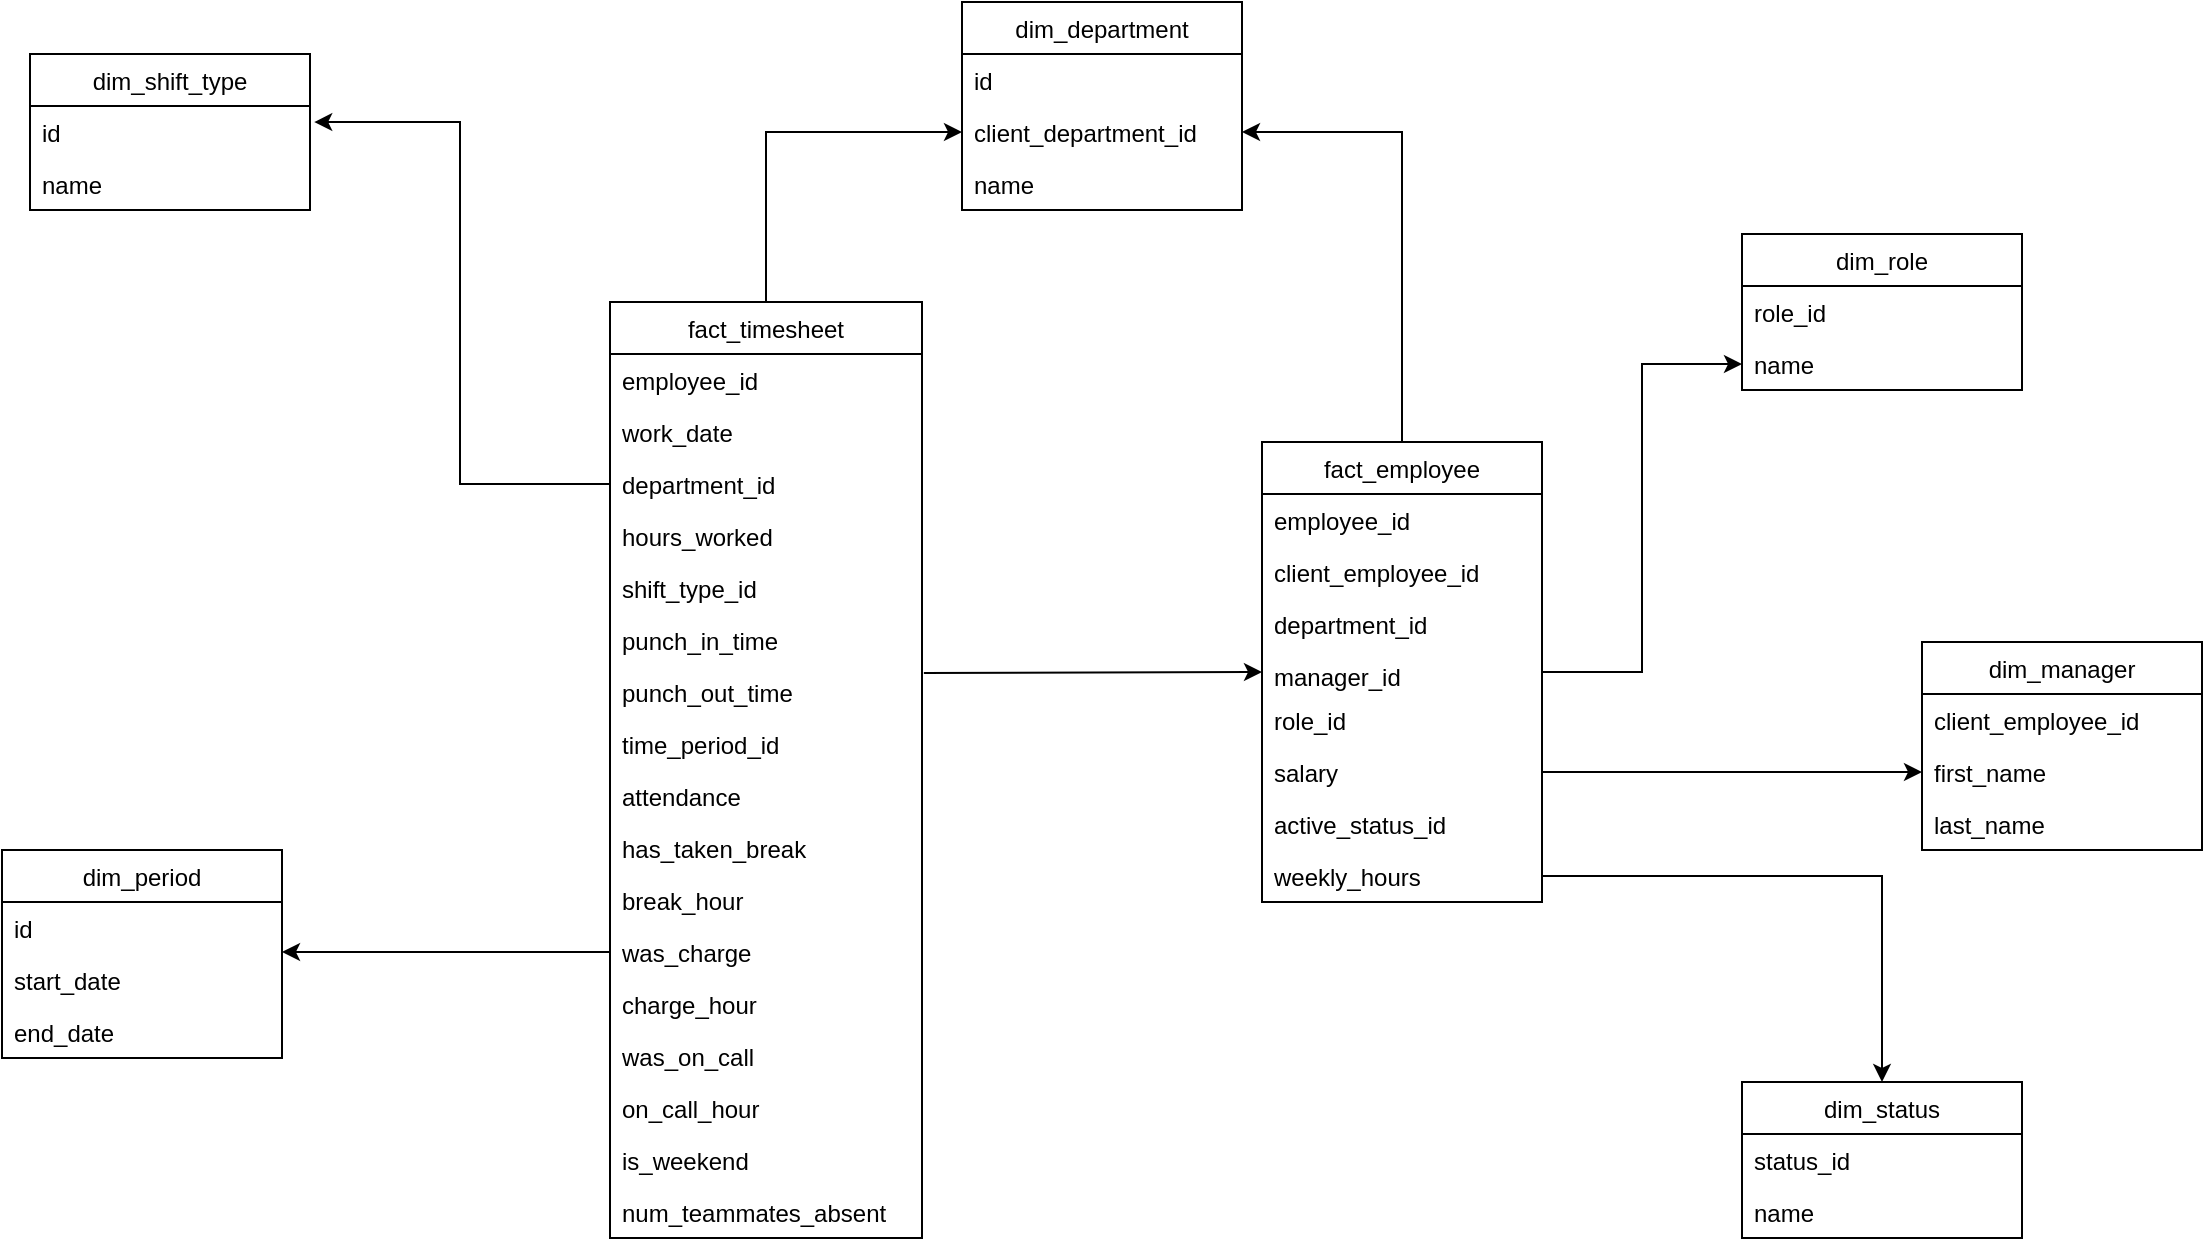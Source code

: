 <mxfile version="15.2.9" type="device"><diagram id="WVGM_KOG5llzZ6ozKpU1" name="Page-1"><mxGraphModel dx="2310" dy="770" grid="1" gridSize="10" guides="1" tooltips="1" connect="1" arrows="1" fold="1" page="1" pageScale="1" pageWidth="827" pageHeight="1169" math="0" shadow="0"><root><mxCell id="0"/><mxCell id="1" parent="0"/><mxCell id="xVuyzpGGLb9zfXEDiQYT-65" style="edgeStyle=orthogonalEdgeStyle;rounded=0;orthogonalLoop=1;jettySize=auto;html=1;entryX=0;entryY=0.5;entryDx=0;entryDy=0;" parent="1" source="xVuyzpGGLb9zfXEDiQYT-1" target="xVuyzpGGLb9zfXEDiQYT-43" edge="1"><mxGeometry relative="1" as="geometry"/></mxCell><mxCell id="xVuyzpGGLb9zfXEDiQYT-1" value="fact_timesheet" style="swimlane;fontStyle=0;childLayout=stackLayout;horizontal=1;startSize=26;horizontalStack=0;resizeParent=1;resizeParentMax=0;resizeLast=0;collapsible=1;marginBottom=0;" parent="1" vertex="1"><mxGeometry x="274" y="190" width="156" height="468" as="geometry"/></mxCell><mxCell id="xVuyzpGGLb9zfXEDiQYT-2" value="employee_id" style="text;strokeColor=none;fillColor=none;align=left;verticalAlign=top;spacingLeft=4;spacingRight=4;overflow=hidden;rotatable=0;points=[[0,0.5],[1,0.5]];portConstraint=eastwest;" parent="xVuyzpGGLb9zfXEDiQYT-1" vertex="1"><mxGeometry y="26" width="156" height="26" as="geometry"/></mxCell><mxCell id="xVuyzpGGLb9zfXEDiQYT-3" value="work_date" style="text;strokeColor=none;fillColor=none;align=left;verticalAlign=top;spacingLeft=4;spacingRight=4;overflow=hidden;rotatable=0;points=[[0,0.5],[1,0.5]];portConstraint=eastwest;" parent="xVuyzpGGLb9zfXEDiQYT-1" vertex="1"><mxGeometry y="52" width="156" height="26" as="geometry"/></mxCell><mxCell id="xVuyzpGGLb9zfXEDiQYT-4" value="department_id" style="text;strokeColor=none;fillColor=none;align=left;verticalAlign=top;spacingLeft=4;spacingRight=4;overflow=hidden;rotatable=0;points=[[0,0.5],[1,0.5]];portConstraint=eastwest;" parent="xVuyzpGGLb9zfXEDiQYT-1" vertex="1"><mxGeometry y="78" width="156" height="26" as="geometry"/></mxCell><mxCell id="xVuyzpGGLb9zfXEDiQYT-5" value="hours_worked" style="text;strokeColor=none;fillColor=none;align=left;verticalAlign=top;spacingLeft=4;spacingRight=4;overflow=hidden;rotatable=0;points=[[0,0.5],[1,0.5]];portConstraint=eastwest;" parent="xVuyzpGGLb9zfXEDiQYT-1" vertex="1"><mxGeometry y="104" width="156" height="26" as="geometry"/></mxCell><mxCell id="xVuyzpGGLb9zfXEDiQYT-6" value="shift_type_id" style="text;strokeColor=none;fillColor=none;align=left;verticalAlign=top;spacingLeft=4;spacingRight=4;overflow=hidden;rotatable=0;points=[[0,0.5],[1,0.5]];portConstraint=eastwest;" parent="xVuyzpGGLb9zfXEDiQYT-1" vertex="1"><mxGeometry y="130" width="156" height="26" as="geometry"/></mxCell><mxCell id="xVuyzpGGLb9zfXEDiQYT-7" value="punch_in_time" style="text;strokeColor=none;fillColor=none;align=left;verticalAlign=top;spacingLeft=4;spacingRight=4;overflow=hidden;rotatable=0;points=[[0,0.5],[1,0.5]];portConstraint=eastwest;" parent="xVuyzpGGLb9zfXEDiQYT-1" vertex="1"><mxGeometry y="156" width="156" height="26" as="geometry"/></mxCell><mxCell id="xVuyzpGGLb9zfXEDiQYT-8" value="punch_out_time" style="text;strokeColor=none;fillColor=none;align=left;verticalAlign=top;spacingLeft=4;spacingRight=4;overflow=hidden;rotatable=0;points=[[0,0.5],[1,0.5]];portConstraint=eastwest;" parent="xVuyzpGGLb9zfXEDiQYT-1" vertex="1"><mxGeometry y="182" width="156" height="26" as="geometry"/></mxCell><mxCell id="xVuyzpGGLb9zfXEDiQYT-9" value="time_period_id" style="text;strokeColor=none;fillColor=none;align=left;verticalAlign=top;spacingLeft=4;spacingRight=4;overflow=hidden;rotatable=0;points=[[0,0.5],[1,0.5]];portConstraint=eastwest;" parent="xVuyzpGGLb9zfXEDiQYT-1" vertex="1"><mxGeometry y="208" width="156" height="26" as="geometry"/></mxCell><mxCell id="xVuyzpGGLb9zfXEDiQYT-10" value="attendance" style="text;strokeColor=none;fillColor=none;align=left;verticalAlign=top;spacingLeft=4;spacingRight=4;overflow=hidden;rotatable=0;points=[[0,0.5],[1,0.5]];portConstraint=eastwest;" parent="xVuyzpGGLb9zfXEDiQYT-1" vertex="1"><mxGeometry y="234" width="156" height="26" as="geometry"/></mxCell><mxCell id="xVuyzpGGLb9zfXEDiQYT-12" value="has_taken_break" style="text;strokeColor=none;fillColor=none;align=left;verticalAlign=top;spacingLeft=4;spacingRight=4;overflow=hidden;rotatable=0;points=[[0,0.5],[1,0.5]];portConstraint=eastwest;" parent="xVuyzpGGLb9zfXEDiQYT-1" vertex="1"><mxGeometry y="260" width="156" height="26" as="geometry"/></mxCell><mxCell id="xVuyzpGGLb9zfXEDiQYT-13" value="break_hour" style="text;strokeColor=none;fillColor=none;align=left;verticalAlign=top;spacingLeft=4;spacingRight=4;overflow=hidden;rotatable=0;points=[[0,0.5],[1,0.5]];portConstraint=eastwest;" parent="xVuyzpGGLb9zfXEDiQYT-1" vertex="1"><mxGeometry y="286" width="156" height="26" as="geometry"/></mxCell><mxCell id="xVuyzpGGLb9zfXEDiQYT-14" value="was_charge    " style="text;strokeColor=none;fillColor=none;align=left;verticalAlign=top;spacingLeft=4;spacingRight=4;overflow=hidden;rotatable=0;points=[[0,0.5],[1,0.5]];portConstraint=eastwest;" parent="xVuyzpGGLb9zfXEDiQYT-1" vertex="1"><mxGeometry y="312" width="156" height="26" as="geometry"/></mxCell><mxCell id="xVuyzpGGLb9zfXEDiQYT-15" value="charge_hour" style="text;strokeColor=none;fillColor=none;align=left;verticalAlign=top;spacingLeft=4;spacingRight=4;overflow=hidden;rotatable=0;points=[[0,0.5],[1,0.5]];portConstraint=eastwest;" parent="xVuyzpGGLb9zfXEDiQYT-1" vertex="1"><mxGeometry y="338" width="156" height="26" as="geometry"/></mxCell><mxCell id="xVuyzpGGLb9zfXEDiQYT-16" value="was_on_call" style="text;strokeColor=none;fillColor=none;align=left;verticalAlign=top;spacingLeft=4;spacingRight=4;overflow=hidden;rotatable=0;points=[[0,0.5],[1,0.5]];portConstraint=eastwest;" parent="xVuyzpGGLb9zfXEDiQYT-1" vertex="1"><mxGeometry y="364" width="156" height="26" as="geometry"/></mxCell><mxCell id="xVuyzpGGLb9zfXEDiQYT-17" value="on_call_hour" style="text;strokeColor=none;fillColor=none;align=left;verticalAlign=top;spacingLeft=4;spacingRight=4;overflow=hidden;rotatable=0;points=[[0,0.5],[1,0.5]];portConstraint=eastwest;" parent="xVuyzpGGLb9zfXEDiQYT-1" vertex="1"><mxGeometry y="390" width="156" height="26" as="geometry"/></mxCell><mxCell id="xVuyzpGGLb9zfXEDiQYT-18" value="is_weekend" style="text;strokeColor=none;fillColor=none;align=left;verticalAlign=top;spacingLeft=4;spacingRight=4;overflow=hidden;rotatable=0;points=[[0,0.5],[1,0.5]];portConstraint=eastwest;" parent="xVuyzpGGLb9zfXEDiQYT-1" vertex="1"><mxGeometry y="416" width="156" height="26" as="geometry"/></mxCell><mxCell id="xVuyzpGGLb9zfXEDiQYT-19" value="num_teammates_absent" style="text;strokeColor=none;fillColor=none;align=left;verticalAlign=top;spacingLeft=4;spacingRight=4;overflow=hidden;rotatable=0;points=[[0,0.5],[1,0.5]];portConstraint=eastwest;" parent="xVuyzpGGLb9zfXEDiQYT-1" vertex="1"><mxGeometry y="442" width="156" height="26" as="geometry"/></mxCell><mxCell id="xVuyzpGGLb9zfXEDiQYT-20" value="fact_employee" style="swimlane;fontStyle=0;childLayout=stackLayout;horizontal=1;startSize=26;horizontalStack=0;resizeParent=1;resizeParentMax=0;resizeLast=0;collapsible=1;marginBottom=0;" parent="1" vertex="1"><mxGeometry x="600" y="260" width="140" height="230" as="geometry"/></mxCell><mxCell id="xVuyzpGGLb9zfXEDiQYT-21" value="employee_id" style="text;strokeColor=none;fillColor=none;align=left;verticalAlign=top;spacingLeft=4;spacingRight=4;overflow=hidden;rotatable=0;points=[[0,0.5],[1,0.5]];portConstraint=eastwest;" parent="xVuyzpGGLb9zfXEDiQYT-20" vertex="1"><mxGeometry y="26" width="140" height="26" as="geometry"/></mxCell><mxCell id="xVuyzpGGLb9zfXEDiQYT-22" value="client_employee_id" style="text;strokeColor=none;fillColor=none;align=left;verticalAlign=top;spacingLeft=4;spacingRight=4;overflow=hidden;rotatable=0;points=[[0,0.5],[1,0.5]];portConstraint=eastwest;" parent="xVuyzpGGLb9zfXEDiQYT-20" vertex="1"><mxGeometry y="52" width="140" height="26" as="geometry"/></mxCell><mxCell id="xVuyzpGGLb9zfXEDiQYT-23" value="department_id" style="text;strokeColor=none;fillColor=none;align=left;verticalAlign=top;spacingLeft=4;spacingRight=4;overflow=hidden;rotatable=0;points=[[0,0.5],[1,0.5]];portConstraint=eastwest;" parent="xVuyzpGGLb9zfXEDiQYT-20" vertex="1"><mxGeometry y="78" width="140" height="26" as="geometry"/></mxCell><mxCell id="xVuyzpGGLb9zfXEDiQYT-24" value="manager_id" style="text;strokeColor=none;fillColor=none;align=left;verticalAlign=top;spacingLeft=4;spacingRight=4;overflow=hidden;rotatable=0;points=[[0,0.5],[1,0.5]];portConstraint=eastwest;" parent="xVuyzpGGLb9zfXEDiQYT-20" vertex="1"><mxGeometry y="104" width="140" height="22" as="geometry"/></mxCell><mxCell id="xVuyzpGGLb9zfXEDiQYT-25" value="role_id" style="text;strokeColor=none;fillColor=none;align=left;verticalAlign=top;spacingLeft=4;spacingRight=4;overflow=hidden;rotatable=0;points=[[0,0.5],[1,0.5]];portConstraint=eastwest;" parent="xVuyzpGGLb9zfXEDiQYT-20" vertex="1"><mxGeometry y="126" width="140" height="26" as="geometry"/></mxCell><mxCell id="xVuyzpGGLb9zfXEDiQYT-26" value="salary" style="text;strokeColor=none;fillColor=none;align=left;verticalAlign=top;spacingLeft=4;spacingRight=4;overflow=hidden;rotatable=0;points=[[0,0.5],[1,0.5]];portConstraint=eastwest;" parent="xVuyzpGGLb9zfXEDiQYT-20" vertex="1"><mxGeometry y="152" width="140" height="26" as="geometry"/></mxCell><mxCell id="xVuyzpGGLb9zfXEDiQYT-27" value="active_status_id" style="text;strokeColor=none;fillColor=none;align=left;verticalAlign=top;spacingLeft=4;spacingRight=4;overflow=hidden;rotatable=0;points=[[0,0.5],[1,0.5]];portConstraint=eastwest;" parent="xVuyzpGGLb9zfXEDiQYT-20" vertex="1"><mxGeometry y="178" width="140" height="26" as="geometry"/></mxCell><mxCell id="xVuyzpGGLb9zfXEDiQYT-28" value="weekly_hours" style="text;strokeColor=none;fillColor=none;align=left;verticalAlign=top;spacingLeft=4;spacingRight=4;overflow=hidden;rotatable=0;points=[[0,0.5],[1,0.5]];portConstraint=eastwest;" parent="xVuyzpGGLb9zfXEDiQYT-20" vertex="1"><mxGeometry y="204" width="140" height="26" as="geometry"/></mxCell><mxCell id="xVuyzpGGLb9zfXEDiQYT-29" value="dim_status" style="swimlane;fontStyle=0;childLayout=stackLayout;horizontal=1;startSize=26;horizontalStack=0;resizeParent=1;resizeParentMax=0;resizeLast=0;collapsible=1;marginBottom=0;" parent="1" vertex="1"><mxGeometry x="840" y="580" width="140" height="78" as="geometry"/></mxCell><mxCell id="xVuyzpGGLb9zfXEDiQYT-30" value="status_id" style="text;strokeColor=none;fillColor=none;align=left;verticalAlign=top;spacingLeft=4;spacingRight=4;overflow=hidden;rotatable=0;points=[[0,0.5],[1,0.5]];portConstraint=eastwest;" parent="xVuyzpGGLb9zfXEDiQYT-29" vertex="1"><mxGeometry y="26" width="140" height="26" as="geometry"/></mxCell><mxCell id="xVuyzpGGLb9zfXEDiQYT-31" value="name" style="text;strokeColor=none;fillColor=none;align=left;verticalAlign=top;spacingLeft=4;spacingRight=4;overflow=hidden;rotatable=0;points=[[0,0.5],[1,0.5]];portConstraint=eastwest;" parent="xVuyzpGGLb9zfXEDiQYT-29" vertex="1"><mxGeometry y="52" width="140" height="26" as="geometry"/></mxCell><mxCell id="xVuyzpGGLb9zfXEDiQYT-33" value="dim_role" style="swimlane;fontStyle=0;childLayout=stackLayout;horizontal=1;startSize=26;horizontalStack=0;resizeParent=1;resizeParentMax=0;resizeLast=0;collapsible=1;marginBottom=0;" parent="1" vertex="1"><mxGeometry x="840" y="156" width="140" height="78" as="geometry"/></mxCell><mxCell id="xVuyzpGGLb9zfXEDiQYT-34" value="role_id" style="text;strokeColor=none;fillColor=none;align=left;verticalAlign=top;spacingLeft=4;spacingRight=4;overflow=hidden;rotatable=0;points=[[0,0.5],[1,0.5]];portConstraint=eastwest;" parent="xVuyzpGGLb9zfXEDiQYT-33" vertex="1"><mxGeometry y="26" width="140" height="26" as="geometry"/></mxCell><mxCell id="xVuyzpGGLb9zfXEDiQYT-35" value="name" style="text;strokeColor=none;fillColor=none;align=left;verticalAlign=top;spacingLeft=4;spacingRight=4;overflow=hidden;rotatable=0;points=[[0,0.5],[1,0.5]];portConstraint=eastwest;" parent="xVuyzpGGLb9zfXEDiQYT-33" vertex="1"><mxGeometry y="52" width="140" height="26" as="geometry"/></mxCell><mxCell id="xVuyzpGGLb9zfXEDiQYT-37" value="dim_manager" style="swimlane;fontStyle=0;childLayout=stackLayout;horizontal=1;startSize=26;horizontalStack=0;resizeParent=1;resizeParentMax=0;resizeLast=0;collapsible=1;marginBottom=0;" parent="1" vertex="1"><mxGeometry x="930" y="360" width="140" height="104" as="geometry"/></mxCell><mxCell id="xVuyzpGGLb9zfXEDiQYT-38" value="client_employee_id" style="text;strokeColor=none;fillColor=none;align=left;verticalAlign=top;spacingLeft=4;spacingRight=4;overflow=hidden;rotatable=0;points=[[0,0.5],[1,0.5]];portConstraint=eastwest;" parent="xVuyzpGGLb9zfXEDiQYT-37" vertex="1"><mxGeometry y="26" width="140" height="26" as="geometry"/></mxCell><mxCell id="xVuyzpGGLb9zfXEDiQYT-39" value="first_name" style="text;strokeColor=none;fillColor=none;align=left;verticalAlign=top;spacingLeft=4;spacingRight=4;overflow=hidden;rotatable=0;points=[[0,0.5],[1,0.5]];portConstraint=eastwest;" parent="xVuyzpGGLb9zfXEDiQYT-37" vertex="1"><mxGeometry y="52" width="140" height="26" as="geometry"/></mxCell><mxCell id="xVuyzpGGLb9zfXEDiQYT-40" value="last_name" style="text;strokeColor=none;fillColor=none;align=left;verticalAlign=top;spacingLeft=4;spacingRight=4;overflow=hidden;rotatable=0;points=[[0,0.5],[1,0.5]];portConstraint=eastwest;" parent="xVuyzpGGLb9zfXEDiQYT-37" vertex="1"><mxGeometry y="78" width="140" height="26" as="geometry"/></mxCell><mxCell id="xVuyzpGGLb9zfXEDiQYT-41" value="dim_department" style="swimlane;fontStyle=0;childLayout=stackLayout;horizontal=1;startSize=26;horizontalStack=0;resizeParent=1;resizeParentMax=0;resizeLast=0;collapsible=1;marginBottom=0;" parent="1" vertex="1"><mxGeometry x="450" y="40" width="140" height="104" as="geometry"/></mxCell><mxCell id="xVuyzpGGLb9zfXEDiQYT-42" value="id" style="text;strokeColor=none;fillColor=none;align=left;verticalAlign=top;spacingLeft=4;spacingRight=4;overflow=hidden;rotatable=0;points=[[0,0.5],[1,0.5]];portConstraint=eastwest;" parent="xVuyzpGGLb9zfXEDiQYT-41" vertex="1"><mxGeometry y="26" width="140" height="26" as="geometry"/></mxCell><mxCell id="xVuyzpGGLb9zfXEDiQYT-43" value="client_department_id" style="text;strokeColor=none;fillColor=none;align=left;verticalAlign=top;spacingLeft=4;spacingRight=4;overflow=hidden;rotatable=0;points=[[0,0.5],[1,0.5]];portConstraint=eastwest;" parent="xVuyzpGGLb9zfXEDiQYT-41" vertex="1"><mxGeometry y="52" width="140" height="26" as="geometry"/></mxCell><mxCell id="xVuyzpGGLb9zfXEDiQYT-44" value="name" style="text;strokeColor=none;fillColor=none;align=left;verticalAlign=top;spacingLeft=4;spacingRight=4;overflow=hidden;rotatable=0;points=[[0,0.5],[1,0.5]];portConstraint=eastwest;" parent="xVuyzpGGLb9zfXEDiQYT-41" vertex="1"><mxGeometry y="78" width="140" height="26" as="geometry"/></mxCell><mxCell id="xVuyzpGGLb9zfXEDiQYT-45" value="dim_shift_type" style="swimlane;fontStyle=0;childLayout=stackLayout;horizontal=1;startSize=26;horizontalStack=0;resizeParent=1;resizeParentMax=0;resizeLast=0;collapsible=1;marginBottom=0;" parent="1" vertex="1"><mxGeometry x="-16" y="66" width="140" height="78" as="geometry"/></mxCell><mxCell id="xVuyzpGGLb9zfXEDiQYT-46" value="id" style="text;strokeColor=none;fillColor=none;align=left;verticalAlign=top;spacingLeft=4;spacingRight=4;overflow=hidden;rotatable=0;points=[[0,0.5],[1,0.5]];portConstraint=eastwest;" parent="xVuyzpGGLb9zfXEDiQYT-45" vertex="1"><mxGeometry y="26" width="140" height="26" as="geometry"/></mxCell><mxCell id="xVuyzpGGLb9zfXEDiQYT-47" value="name" style="text;strokeColor=none;fillColor=none;align=left;verticalAlign=top;spacingLeft=4;spacingRight=4;overflow=hidden;rotatable=0;points=[[0,0.5],[1,0.5]];portConstraint=eastwest;" parent="xVuyzpGGLb9zfXEDiQYT-45" vertex="1"><mxGeometry y="52" width="140" height="26" as="geometry"/></mxCell><mxCell id="xVuyzpGGLb9zfXEDiQYT-49" value="dim_period" style="swimlane;fontStyle=0;childLayout=stackLayout;horizontal=1;startSize=26;horizontalStack=0;resizeParent=1;resizeParentMax=0;resizeLast=0;collapsible=1;marginBottom=0;" parent="1" vertex="1"><mxGeometry x="-30" y="464" width="140" height="104" as="geometry"/></mxCell><mxCell id="xVuyzpGGLb9zfXEDiQYT-50" value="id" style="text;strokeColor=none;fillColor=none;align=left;verticalAlign=top;spacingLeft=4;spacingRight=4;overflow=hidden;rotatable=0;points=[[0,0.5],[1,0.5]];portConstraint=eastwest;" parent="xVuyzpGGLb9zfXEDiQYT-49" vertex="1"><mxGeometry y="26" width="140" height="26" as="geometry"/></mxCell><mxCell id="xVuyzpGGLb9zfXEDiQYT-51" value="start_date" style="text;strokeColor=none;fillColor=none;align=left;verticalAlign=top;spacingLeft=4;spacingRight=4;overflow=hidden;rotatable=0;points=[[0,0.5],[1,0.5]];portConstraint=eastwest;" parent="xVuyzpGGLb9zfXEDiQYT-49" vertex="1"><mxGeometry y="52" width="140" height="26" as="geometry"/></mxCell><mxCell id="xVuyzpGGLb9zfXEDiQYT-52" value="end_date" style="text;strokeColor=none;fillColor=none;align=left;verticalAlign=top;spacingLeft=4;spacingRight=4;overflow=hidden;rotatable=0;points=[[0,0.5],[1,0.5]];portConstraint=eastwest;" parent="xVuyzpGGLb9zfXEDiQYT-49" vertex="1"><mxGeometry y="78" width="140" height="26" as="geometry"/></mxCell><mxCell id="xVuyzpGGLb9zfXEDiQYT-53" style="edgeStyle=orthogonalEdgeStyle;rounded=0;orthogonalLoop=1;jettySize=auto;html=1;exitX=0;exitY=0.5;exitDx=0;exitDy=0;" parent="1" source="xVuyzpGGLb9zfXEDiQYT-14" edge="1"><mxGeometry relative="1" as="geometry"><mxPoint x="110" y="515" as="targetPoint"/><mxPoint x="170" y="400" as="sourcePoint"/><Array as="points"/></mxGeometry></mxCell><mxCell id="xVuyzpGGLb9zfXEDiQYT-54" style="edgeStyle=orthogonalEdgeStyle;rounded=0;orthogonalLoop=1;jettySize=auto;html=1;entryX=1.015;entryY=0.308;entryDx=0;entryDy=0;entryPerimeter=0;" parent="1" source="xVuyzpGGLb9zfXEDiQYT-4" target="xVuyzpGGLb9zfXEDiQYT-46" edge="1"><mxGeometry relative="1" as="geometry"/></mxCell><mxCell id="xVuyzpGGLb9zfXEDiQYT-59" value="" style="endArrow=classic;html=1;entryX=0;entryY=0.5;entryDx=0;entryDy=0;exitX=1.006;exitY=0.137;exitDx=0;exitDy=0;exitPerimeter=0;" parent="1" source="xVuyzpGGLb9zfXEDiQYT-8" target="xVuyzpGGLb9zfXEDiQYT-24" edge="1"><mxGeometry width="50" height="50" relative="1" as="geometry"><mxPoint x="431" y="385" as="sourcePoint"/><mxPoint x="500" y="330" as="targetPoint"/></mxGeometry></mxCell><mxCell id="xVuyzpGGLb9zfXEDiQYT-60" style="edgeStyle=orthogonalEdgeStyle;rounded=0;orthogonalLoop=1;jettySize=auto;html=1;exitX=0.5;exitY=0;exitDx=0;exitDy=0;" parent="1" source="xVuyzpGGLb9zfXEDiQYT-20" target="xVuyzpGGLb9zfXEDiQYT-43" edge="1"><mxGeometry relative="1" as="geometry"><Array as="points"><mxPoint x="670" y="105"/></Array></mxGeometry></mxCell><mxCell id="xVuyzpGGLb9zfXEDiQYT-61" style="edgeStyle=orthogonalEdgeStyle;rounded=0;orthogonalLoop=1;jettySize=auto;html=1;entryX=0;entryY=0.5;entryDx=0;entryDy=0;" parent="1" source="xVuyzpGGLb9zfXEDiQYT-24" target="xVuyzpGGLb9zfXEDiQYT-35" edge="1"><mxGeometry relative="1" as="geometry"/></mxCell><mxCell id="xVuyzpGGLb9zfXEDiQYT-62" style="edgeStyle=orthogonalEdgeStyle;rounded=0;orthogonalLoop=1;jettySize=auto;html=1;entryX=0;entryY=0.5;entryDx=0;entryDy=0;" parent="1" source="xVuyzpGGLb9zfXEDiQYT-26" target="xVuyzpGGLb9zfXEDiQYT-39" edge="1"><mxGeometry relative="1" as="geometry"/></mxCell><mxCell id="xVuyzpGGLb9zfXEDiQYT-63" style="edgeStyle=orthogonalEdgeStyle;rounded=0;orthogonalLoop=1;jettySize=auto;html=1;entryX=0.5;entryY=0;entryDx=0;entryDy=0;" parent="1" source="xVuyzpGGLb9zfXEDiQYT-28" target="xVuyzpGGLb9zfXEDiQYT-29" edge="1"><mxGeometry relative="1" as="geometry"/></mxCell></root></mxGraphModel></diagram></mxfile>